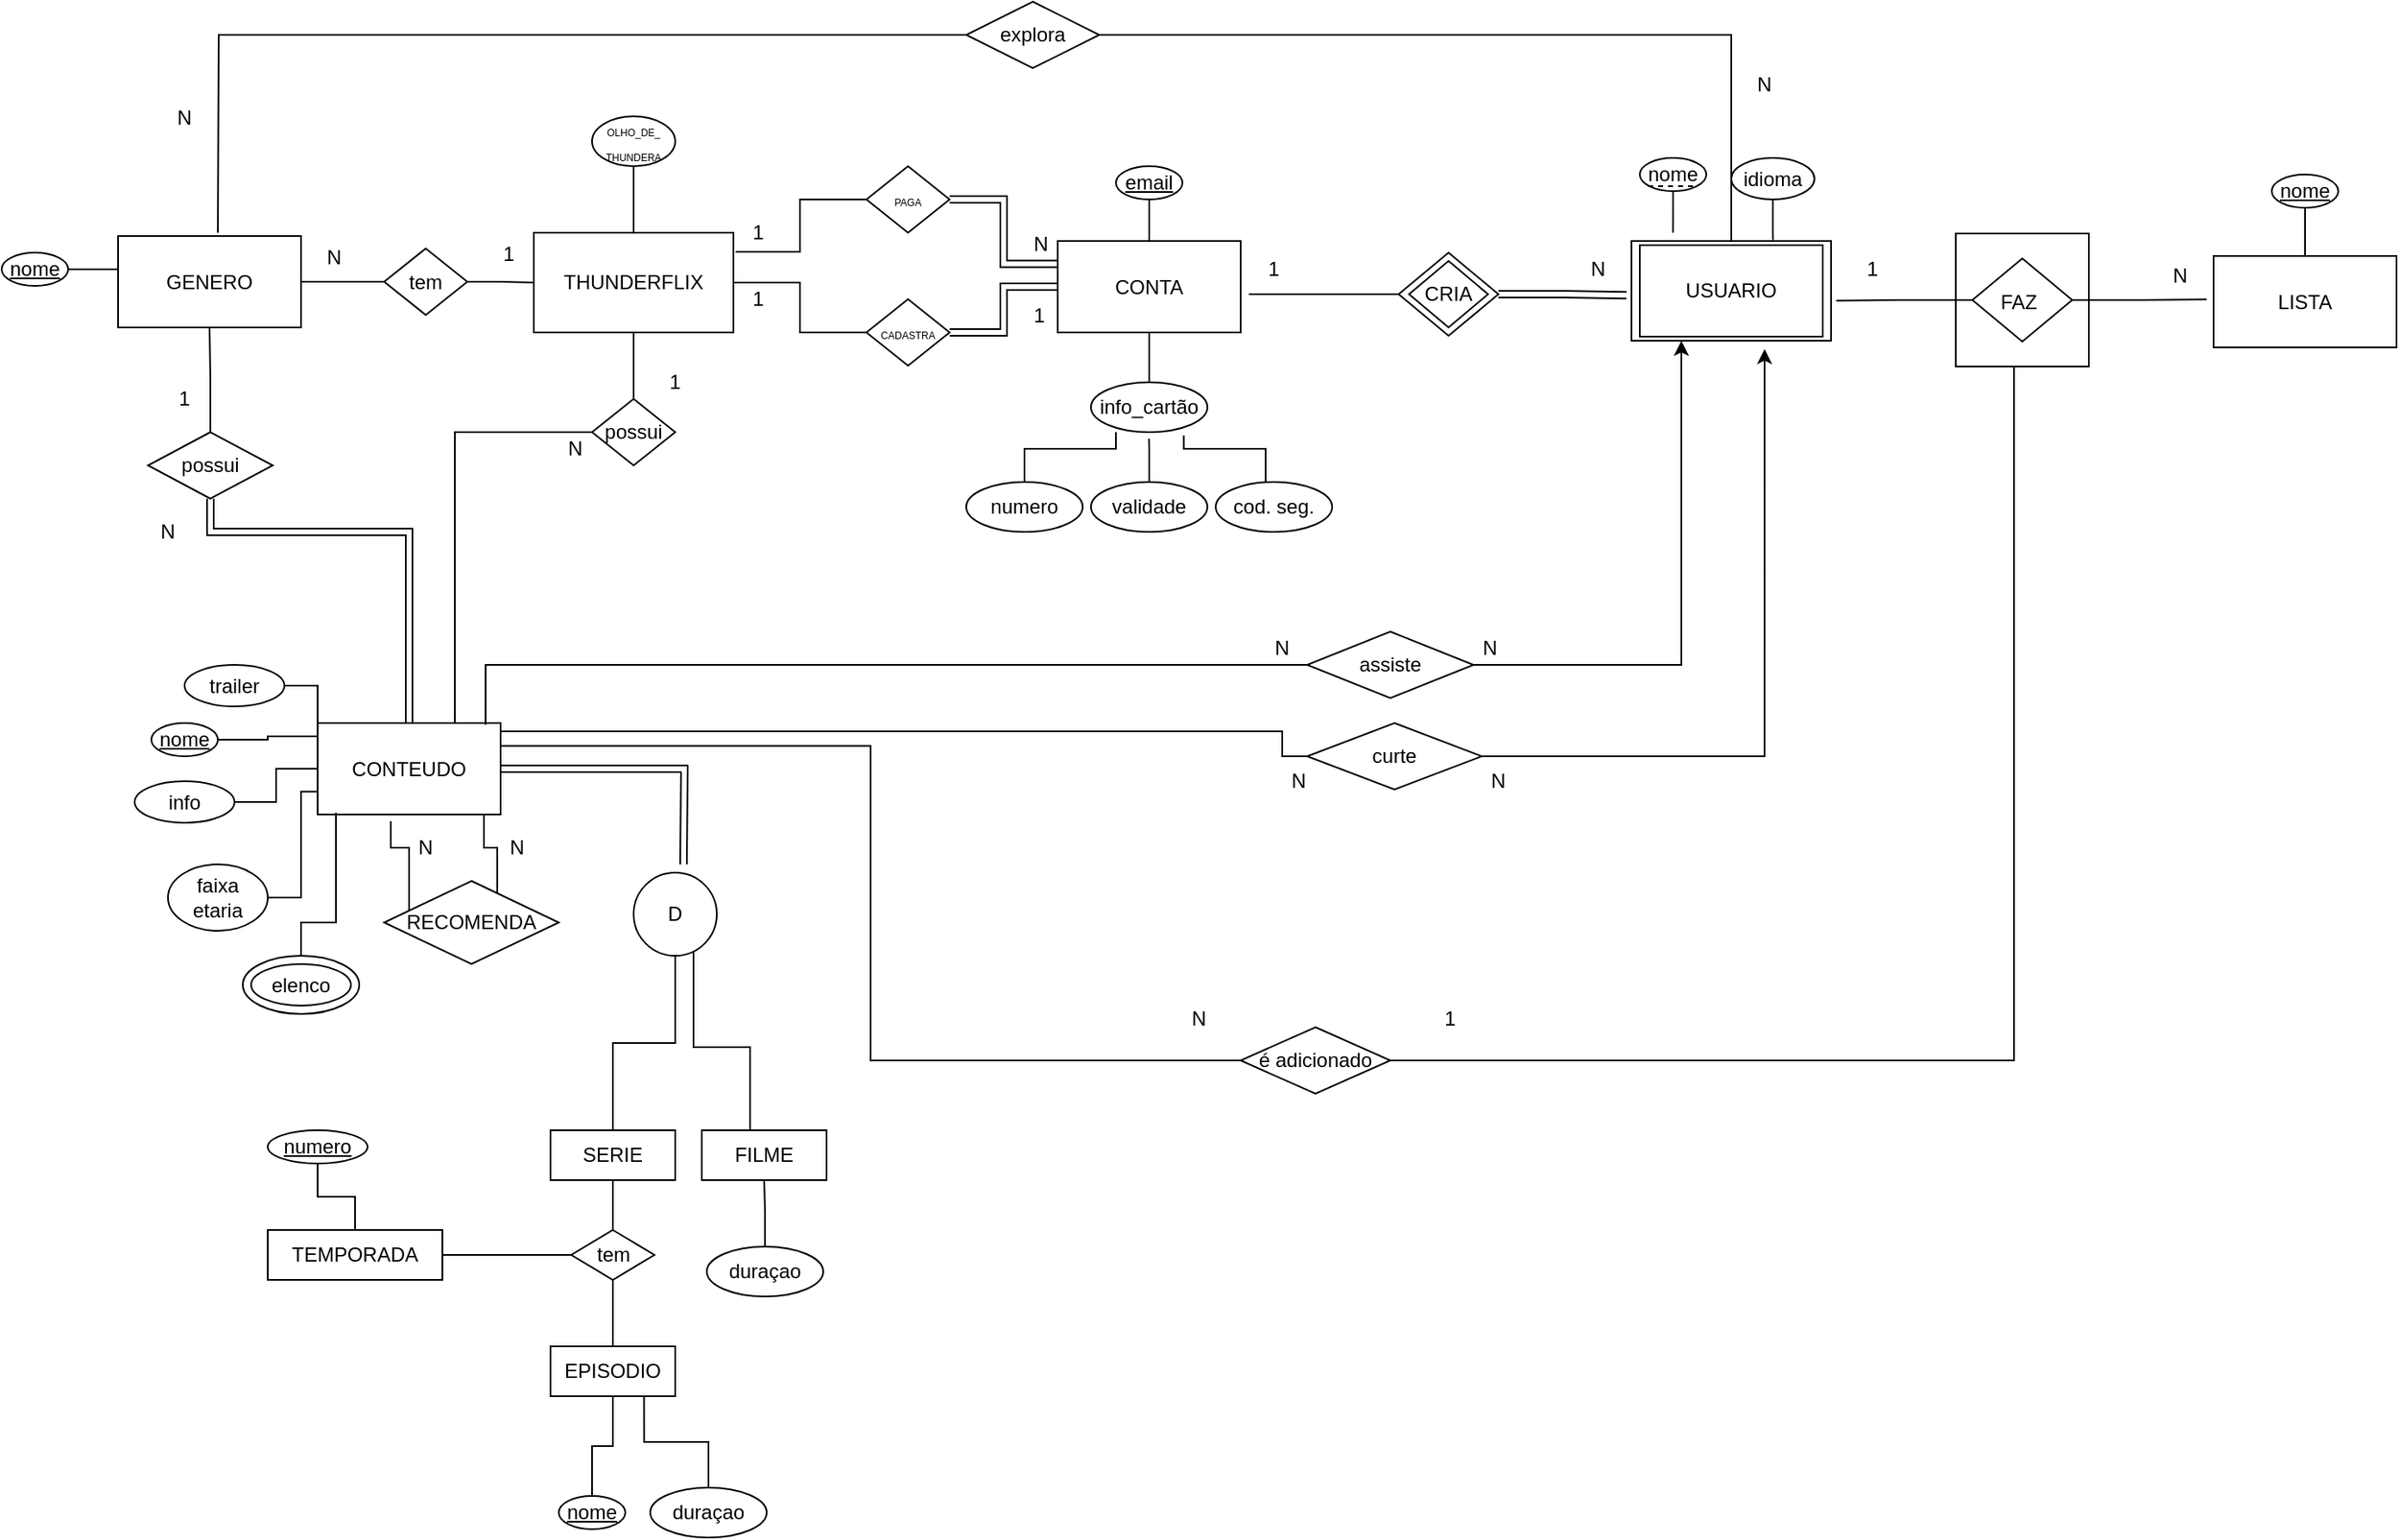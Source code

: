 <mxfile version="24.4.13" type="device">
  <diagram name="Page-1" id="0-m88H4kPDtaTsctPx1N">
    <mxGraphModel dx="2868" dy="1814" grid="1" gridSize="10" guides="1" tooltips="1" connect="1" arrows="1" fold="1" page="1" pageScale="1" pageWidth="850" pageHeight="1100" background="#ffffff" math="0" shadow="0">
      <root>
        <mxCell id="0" />
        <mxCell id="1" parent="0" />
        <mxCell id="E4qUQialb6zIpBZSvnpH-1" value="THUNDERFLIX" style="rounded=0;whiteSpace=wrap;html=1;" vertex="1" parent="1">
          <mxGeometry x="330" y="280" width="120" height="60" as="geometry" />
        </mxCell>
        <mxCell id="E4qUQialb6zIpBZSvnpH-3" value="" style="edgeStyle=orthogonalEdgeStyle;rounded=0;orthogonalLoop=1;jettySize=auto;html=1;endArrow=none;endFill=0;" edge="1" parent="1" source="E4qUQialb6zIpBZSvnpH-2" target="E4qUQialb6zIpBZSvnpH-1">
          <mxGeometry relative="1" as="geometry" />
        </mxCell>
        <mxCell id="E4qUQialb6zIpBZSvnpH-2" value="&lt;div&gt;&lt;font style=&quot;font-size: 6px;&quot;&gt;OLHO_DE_&lt;/font&gt;&lt;/div&gt;&lt;div&gt;&lt;font style=&quot;font-size: 6px;&quot;&gt;THUNDERA&lt;/font&gt;&lt;/div&gt;" style="ellipse;whiteSpace=wrap;html=1;" vertex="1" parent="1">
          <mxGeometry x="365" y="210" width="50" height="30" as="geometry" />
        </mxCell>
        <mxCell id="E4qUQialb6zIpBZSvnpH-6" value="" style="edgeStyle=orthogonalEdgeStyle;rounded=0;orthogonalLoop=1;jettySize=auto;html=1;endArrow=none;endFill=0;" edge="1" parent="1" source="E4qUQialb6zIpBZSvnpH-4" target="E4qUQialb6zIpBZSvnpH-1">
          <mxGeometry relative="1" as="geometry" />
        </mxCell>
        <mxCell id="E4qUQialb6zIpBZSvnpH-7" value="" style="edgeStyle=orthogonalEdgeStyle;rounded=0;orthogonalLoop=1;jettySize=auto;html=1;shape=link;" edge="1" parent="1" source="E4qUQialb6zIpBZSvnpH-4" target="E4qUQialb6zIpBZSvnpH-5">
          <mxGeometry relative="1" as="geometry" />
        </mxCell>
        <mxCell id="E4qUQialb6zIpBZSvnpH-4" value="&lt;font style=&quot;font-size: 6px;&quot;&gt;CADASTRA&lt;/font&gt;" style="rhombus;whiteSpace=wrap;html=1;" vertex="1" parent="1">
          <mxGeometry x="530" y="320" width="50" height="40" as="geometry" />
        </mxCell>
        <mxCell id="E4qUQialb6zIpBZSvnpH-5" value="CONTA" style="rounded=0;whiteSpace=wrap;html=1;" vertex="1" parent="1">
          <mxGeometry x="645" y="285" width="110" height="55" as="geometry" />
        </mxCell>
        <mxCell id="E4qUQialb6zIpBZSvnpH-9" style="edgeStyle=orthogonalEdgeStyle;rounded=0;orthogonalLoop=1;jettySize=auto;html=1;exitX=1;exitY=0.5;exitDx=0;exitDy=0;entryX=0;entryY=0.25;entryDx=0;entryDy=0;shape=link;" edge="1" parent="1" source="E4qUQialb6zIpBZSvnpH-8" target="E4qUQialb6zIpBZSvnpH-5">
          <mxGeometry relative="1" as="geometry" />
        </mxCell>
        <mxCell id="E4qUQialb6zIpBZSvnpH-8" value="&lt;font style=&quot;font-size: 6px;&quot;&gt;PAGA&lt;/font&gt;" style="rhombus;whiteSpace=wrap;html=1;" vertex="1" parent="1">
          <mxGeometry x="530" y="240" width="50" height="40" as="geometry" />
        </mxCell>
        <mxCell id="E4qUQialb6zIpBZSvnpH-10" style="edgeStyle=orthogonalEdgeStyle;rounded=0;orthogonalLoop=1;jettySize=auto;html=1;entryX=1.011;entryY=0.191;entryDx=0;entryDy=0;entryPerimeter=0;endArrow=none;endFill=0;" edge="1" parent="1" source="E4qUQialb6zIpBZSvnpH-8" target="E4qUQialb6zIpBZSvnpH-1">
          <mxGeometry relative="1" as="geometry" />
        </mxCell>
        <mxCell id="E4qUQialb6zIpBZSvnpH-13" value="1" style="text;html=1;align=center;verticalAlign=middle;whiteSpace=wrap;rounded=0;" vertex="1" parent="1">
          <mxGeometry x="460" y="270" width="10" height="20" as="geometry" />
        </mxCell>
        <mxCell id="E4qUQialb6zIpBZSvnpH-14" value="1" style="text;html=1;align=center;verticalAlign=middle;whiteSpace=wrap;rounded=0;" vertex="1" parent="1">
          <mxGeometry x="460" y="310" width="10" height="20" as="geometry" />
        </mxCell>
        <mxCell id="E4qUQialb6zIpBZSvnpH-17" style="edgeStyle=orthogonalEdgeStyle;rounded=0;orthogonalLoop=1;jettySize=auto;html=1;endArrow=none;endFill=0;" edge="1" parent="1" source="E4qUQialb6zIpBZSvnpH-15" target="E4qUQialb6zIpBZSvnpH-5">
          <mxGeometry relative="1" as="geometry" />
        </mxCell>
        <mxCell id="E4qUQialb6zIpBZSvnpH-15" value="&lt;u&gt;email&lt;/u&gt;" style="ellipse;whiteSpace=wrap;html=1;" vertex="1" parent="1">
          <mxGeometry x="680" y="240" width="40" height="20" as="geometry" />
        </mxCell>
        <mxCell id="E4qUQialb6zIpBZSvnpH-21" style="edgeStyle=orthogonalEdgeStyle;rounded=0;orthogonalLoop=1;jettySize=auto;html=1;entryX=0.5;entryY=1;entryDx=0;entryDy=0;endArrow=none;endFill=0;" edge="1" parent="1" source="E4qUQialb6zIpBZSvnpH-18" target="E4qUQialb6zIpBZSvnpH-5">
          <mxGeometry relative="1" as="geometry" />
        </mxCell>
        <mxCell id="E4qUQialb6zIpBZSvnpH-18" value="info_cartão" style="ellipse;whiteSpace=wrap;html=1;" vertex="1" parent="1">
          <mxGeometry x="665" y="370" width="70" height="30" as="geometry" />
        </mxCell>
        <mxCell id="E4qUQialb6zIpBZSvnpH-22" value="numero" style="ellipse;whiteSpace=wrap;html=1;" vertex="1" parent="1">
          <mxGeometry x="590" y="430" width="70" height="30" as="geometry" />
        </mxCell>
        <mxCell id="E4qUQialb6zIpBZSvnpH-23" value="validade" style="ellipse;whiteSpace=wrap;html=1;" vertex="1" parent="1">
          <mxGeometry x="665" y="430" width="70" height="30" as="geometry" />
        </mxCell>
        <mxCell id="E4qUQialb6zIpBZSvnpH-24" value="cod. seg." style="ellipse;whiteSpace=wrap;html=1;" vertex="1" parent="1">
          <mxGeometry x="740" y="430" width="70" height="30" as="geometry" />
        </mxCell>
        <mxCell id="E4qUQialb6zIpBZSvnpH-25" style="edgeStyle=orthogonalEdgeStyle;rounded=0;orthogonalLoop=1;jettySize=auto;html=1;entryX=0.498;entryY=1.129;entryDx=0;entryDy=0;entryPerimeter=0;endArrow=none;endFill=0;" edge="1" parent="1" source="E4qUQialb6zIpBZSvnpH-23" target="E4qUQialb6zIpBZSvnpH-18">
          <mxGeometry relative="1" as="geometry" />
        </mxCell>
        <mxCell id="E4qUQialb6zIpBZSvnpH-26" style="edgeStyle=orthogonalEdgeStyle;rounded=0;orthogonalLoop=1;jettySize=auto;html=1;entryX=0.797;entryY=1.065;entryDx=0;entryDy=0;entryPerimeter=0;endArrow=none;endFill=0;" edge="1" parent="1" source="E4qUQialb6zIpBZSvnpH-24" target="E4qUQialb6zIpBZSvnpH-18">
          <mxGeometry relative="1" as="geometry">
            <Array as="points">
              <mxPoint x="770" y="410" />
              <mxPoint x="721" y="410" />
            </Array>
          </mxGeometry>
        </mxCell>
        <mxCell id="E4qUQialb6zIpBZSvnpH-28" style="edgeStyle=orthogonalEdgeStyle;rounded=0;orthogonalLoop=1;jettySize=auto;html=1;entryX=0.214;entryY=1;entryDx=0;entryDy=0;entryPerimeter=0;endArrow=none;endFill=0;" edge="1" parent="1" source="E4qUQialb6zIpBZSvnpH-22" target="E4qUQialb6zIpBZSvnpH-18">
          <mxGeometry relative="1" as="geometry">
            <Array as="points">
              <mxPoint x="625" y="410" />
              <mxPoint x="680" y="410" />
            </Array>
          </mxGeometry>
        </mxCell>
        <mxCell id="E4qUQialb6zIpBZSvnpH-59" value="USUARIO" style="rounded=0;whiteSpace=wrap;html=1;" vertex="1" parent="1">
          <mxGeometry x="995" y="287.5" width="110" height="55" as="geometry" />
        </mxCell>
        <mxCell id="E4qUQialb6zIpBZSvnpH-60" value="" style="rounded=0;whiteSpace=wrap;html=1;fillColor=none;" vertex="1" parent="1">
          <mxGeometry x="990" y="285" width="120" height="60" as="geometry" />
        </mxCell>
        <mxCell id="E4qUQialb6zIpBZSvnpH-61" value="" style="rhombus;whiteSpace=wrap;html=1;" vertex="1" parent="1">
          <mxGeometry x="850" y="292.02" width="60" height="50" as="geometry" />
        </mxCell>
        <mxCell id="E4qUQialb6zIpBZSvnpH-62" value="CRIA" style="rhombus;whiteSpace=wrap;html=1;" vertex="1" parent="1">
          <mxGeometry x="856.25" y="297.02" width="47.5" height="40" as="geometry" />
        </mxCell>
        <mxCell id="E4qUQialb6zIpBZSvnpH-63" style="edgeStyle=orthogonalEdgeStyle;rounded=0;orthogonalLoop=1;jettySize=auto;html=1;exitX=0.5;exitY=1;exitDx=0;exitDy=0;" edge="1" parent="1" source="E4qUQialb6zIpBZSvnpH-61" target="E4qUQialb6zIpBZSvnpH-61">
          <mxGeometry relative="1" as="geometry" />
        </mxCell>
        <mxCell id="E4qUQialb6zIpBZSvnpH-64" style="edgeStyle=orthogonalEdgeStyle;rounded=0;orthogonalLoop=1;jettySize=auto;html=1;exitX=1;exitY=0.5;exitDx=0;exitDy=0;entryX=-0.025;entryY=0.544;entryDx=0;entryDy=0;entryPerimeter=0;endArrow=none;endFill=0;shape=link;" edge="1" parent="1" source="E4qUQialb6zIpBZSvnpH-61" target="E4qUQialb6zIpBZSvnpH-60">
          <mxGeometry relative="1" as="geometry" />
        </mxCell>
        <mxCell id="E4qUQialb6zIpBZSvnpH-65" style="edgeStyle=orthogonalEdgeStyle;rounded=0;orthogonalLoop=1;jettySize=auto;html=1;entryX=1.045;entryY=0.582;entryDx=0;entryDy=0;entryPerimeter=0;endArrow=none;endFill=0;" edge="1" parent="1" source="E4qUQialb6zIpBZSvnpH-61" target="E4qUQialb6zIpBZSvnpH-5">
          <mxGeometry relative="1" as="geometry" />
        </mxCell>
        <mxCell id="E4qUQialb6zIpBZSvnpH-68" value="1" style="text;html=1;align=center;verticalAlign=middle;whiteSpace=wrap;rounded=0;" vertex="1" parent="1">
          <mxGeometry x="629" y="320" width="10" height="20" as="geometry" />
        </mxCell>
        <mxCell id="E4qUQialb6zIpBZSvnpH-69" value="1" style="text;html=1;align=center;verticalAlign=middle;whiteSpace=wrap;rounded=0;" vertex="1" parent="1">
          <mxGeometry x="770" y="292.02" width="10" height="20" as="geometry" />
        </mxCell>
        <mxCell id="E4qUQialb6zIpBZSvnpH-70" value="N" style="text;html=1;align=center;verticalAlign=middle;whiteSpace=wrap;rounded=0;" vertex="1" parent="1">
          <mxGeometry x="625" y="277.02" width="20" height="20" as="geometry" />
        </mxCell>
        <mxCell id="E4qUQialb6zIpBZSvnpH-71" value="N" style="text;html=1;align=center;verticalAlign=middle;whiteSpace=wrap;rounded=0;" vertex="1" parent="1">
          <mxGeometry x="960" y="292.02" width="20" height="20" as="geometry" />
        </mxCell>
        <mxCell id="E4qUQialb6zIpBZSvnpH-72" value="nome" style="ellipse;whiteSpace=wrap;html=1;" vertex="1" parent="1">
          <mxGeometry x="995" y="235" width="40" height="20" as="geometry" />
        </mxCell>
        <mxCell id="E4qUQialb6zIpBZSvnpH-73" value="" style="endArrow=none;dashed=1;html=1;rounded=0;" edge="1" parent="1">
          <mxGeometry width="50" height="50" relative="1" as="geometry">
            <mxPoint x="1000" y="252.02" as="sourcePoint" />
            <mxPoint x="1030" y="252.02" as="targetPoint" />
          </mxGeometry>
        </mxCell>
        <mxCell id="E4qUQialb6zIpBZSvnpH-74" value="idioma" style="ellipse;whiteSpace=wrap;html=1;" vertex="1" parent="1">
          <mxGeometry x="1050" y="235" width="50" height="25" as="geometry" />
        </mxCell>
        <mxCell id="E4qUQialb6zIpBZSvnpH-76" style="edgeStyle=orthogonalEdgeStyle;rounded=0;orthogonalLoop=1;jettySize=auto;html=1;exitX=0.5;exitY=1;exitDx=0;exitDy=0;" edge="1" parent="1" source="E4qUQialb6zIpBZSvnpH-74" target="E4qUQialb6zIpBZSvnpH-74">
          <mxGeometry relative="1" as="geometry" />
        </mxCell>
        <mxCell id="E4qUQialb6zIpBZSvnpH-77" style="edgeStyle=orthogonalEdgeStyle;rounded=0;orthogonalLoop=1;jettySize=auto;html=1;entryX=0.208;entryY=-0.083;entryDx=0;entryDy=0;entryPerimeter=0;endArrow=none;endFill=0;" edge="1" parent="1" source="E4qUQialb6zIpBZSvnpH-72" target="E4qUQialb6zIpBZSvnpH-60">
          <mxGeometry relative="1" as="geometry" />
        </mxCell>
        <mxCell id="E4qUQialb6zIpBZSvnpH-78" style="edgeStyle=orthogonalEdgeStyle;rounded=0;orthogonalLoop=1;jettySize=auto;html=1;entryX=0.709;entryY=-0.011;entryDx=0;entryDy=0;entryPerimeter=0;endArrow=none;endFill=0;" edge="1" parent="1" source="E4qUQialb6zIpBZSvnpH-74" target="E4qUQialb6zIpBZSvnpH-60">
          <mxGeometry relative="1" as="geometry" />
        </mxCell>
        <mxCell id="E4qUQialb6zIpBZSvnpH-81" value="LISTA" style="rounded=0;whiteSpace=wrap;html=1;" vertex="1" parent="1">
          <mxGeometry x="1340" y="294.02" width="110" height="55" as="geometry" />
        </mxCell>
        <mxCell id="E4qUQialb6zIpBZSvnpH-83" style="edgeStyle=orthogonalEdgeStyle;rounded=0;orthogonalLoop=1;jettySize=auto;html=1;endArrow=none;endFill=0;" edge="1" parent="1" source="E4qUQialb6zIpBZSvnpH-82" target="E4qUQialb6zIpBZSvnpH-81">
          <mxGeometry relative="1" as="geometry" />
        </mxCell>
        <mxCell id="E4qUQialb6zIpBZSvnpH-82" value="&lt;u&gt;nome&lt;/u&gt;" style="ellipse;whiteSpace=wrap;html=1;" vertex="1" parent="1">
          <mxGeometry x="1375" y="245" width="40" height="20" as="geometry" />
        </mxCell>
        <mxCell id="E4qUQialb6zIpBZSvnpH-182" style="edgeStyle=orthogonalEdgeStyle;rounded=0;orthogonalLoop=1;jettySize=auto;html=1;entryX=1;entryY=0.5;entryDx=0;entryDy=0;endArrow=none;endFill=0;" edge="1" parent="1" source="E4qUQialb6zIpBZSvnpH-84" target="E4qUQialb6zIpBZSvnpH-160">
          <mxGeometry relative="1" as="geometry">
            <Array as="points">
              <mxPoint x="1220" y="778" />
            </Array>
          </mxGeometry>
        </mxCell>
        <mxCell id="E4qUQialb6zIpBZSvnpH-84" value="" style="whiteSpace=wrap;html=1;aspect=fixed;" vertex="1" parent="1">
          <mxGeometry x="1184.99" y="280.49" width="80.02" height="80.02" as="geometry" />
        </mxCell>
        <mxCell id="E4qUQialb6zIpBZSvnpH-85" value="" style="rhombus;whiteSpace=wrap;html=1;" vertex="1" parent="1">
          <mxGeometry x="1195" y="295.5" width="60" height="50" as="geometry" />
        </mxCell>
        <mxCell id="E4qUQialb6zIpBZSvnpH-87" value="FAZ" style="text;whiteSpace=wrap;html=1;" vertex="1" parent="1">
          <mxGeometry x="1210" y="307.5" width="30" height="25" as="geometry" />
        </mxCell>
        <mxCell id="E4qUQialb6zIpBZSvnpH-94" style="edgeStyle=orthogonalEdgeStyle;rounded=0;orthogonalLoop=1;jettySize=auto;html=1;exitX=0;exitY=0.5;exitDx=0;exitDy=0;entryX=1.026;entryY=0.598;entryDx=0;entryDy=0;entryPerimeter=0;endArrow=none;endFill=0;" edge="1" parent="1" source="E4qUQialb6zIpBZSvnpH-85" target="E4qUQialb6zIpBZSvnpH-60">
          <mxGeometry relative="1" as="geometry" />
        </mxCell>
        <mxCell id="E4qUQialb6zIpBZSvnpH-95" style="edgeStyle=orthogonalEdgeStyle;rounded=0;orthogonalLoop=1;jettySize=auto;html=1;exitX=1;exitY=0.5;exitDx=0;exitDy=0;entryX=-0.038;entryY=0.475;entryDx=0;entryDy=0;entryPerimeter=0;endArrow=none;endFill=0;" edge="1" parent="1" source="E4qUQialb6zIpBZSvnpH-85" target="E4qUQialb6zIpBZSvnpH-81">
          <mxGeometry relative="1" as="geometry" />
        </mxCell>
        <mxCell id="E4qUQialb6zIpBZSvnpH-96" value="1" style="text;html=1;align=center;verticalAlign=middle;whiteSpace=wrap;rounded=0;" vertex="1" parent="1">
          <mxGeometry x="1130" y="292.02" width="10" height="20" as="geometry" />
        </mxCell>
        <mxCell id="E4qUQialb6zIpBZSvnpH-97" value="N" style="text;html=1;align=center;verticalAlign=middle;whiteSpace=wrap;rounded=0;" vertex="1" parent="1">
          <mxGeometry x="1310" y="295.5" width="20" height="20" as="geometry" />
        </mxCell>
        <mxCell id="E4qUQialb6zIpBZSvnpH-98" value="&lt;div&gt;GENERO&lt;/div&gt;" style="rounded=0;whiteSpace=wrap;html=1;" vertex="1" parent="1">
          <mxGeometry x="80" y="282.02" width="110" height="55" as="geometry" />
        </mxCell>
        <mxCell id="E4qUQialb6zIpBZSvnpH-100" style="edgeStyle=orthogonalEdgeStyle;rounded=0;orthogonalLoop=1;jettySize=auto;html=1;exitX=1;exitY=0.5;exitDx=0;exitDy=0;entryX=0;entryY=0.25;entryDx=0;entryDy=0;endArrow=none;endFill=0;" edge="1" parent="1" source="E4qUQialb6zIpBZSvnpH-99" target="E4qUQialb6zIpBZSvnpH-98">
          <mxGeometry relative="1" as="geometry" />
        </mxCell>
        <mxCell id="E4qUQialb6zIpBZSvnpH-99" value="&lt;u&gt;nome&lt;/u&gt;" style="ellipse;whiteSpace=wrap;html=1;" vertex="1" parent="1">
          <mxGeometry x="10" y="292.02" width="40" height="20" as="geometry" />
        </mxCell>
        <mxCell id="E4qUQialb6zIpBZSvnpH-102" style="edgeStyle=orthogonalEdgeStyle;rounded=0;orthogonalLoop=1;jettySize=auto;html=1;exitX=1;exitY=0.5;exitDx=0;exitDy=0;entryX=0;entryY=0.5;entryDx=0;entryDy=0;endArrow=none;endFill=0;" edge="1" parent="1" source="E4qUQialb6zIpBZSvnpH-101" target="E4qUQialb6zIpBZSvnpH-1">
          <mxGeometry relative="1" as="geometry" />
        </mxCell>
        <mxCell id="E4qUQialb6zIpBZSvnpH-103" style="edgeStyle=orthogonalEdgeStyle;rounded=0;orthogonalLoop=1;jettySize=auto;html=1;exitX=0;exitY=0.5;exitDx=0;exitDy=0;entryX=1;entryY=0.5;entryDx=0;entryDy=0;endArrow=none;endFill=0;" edge="1" parent="1" source="E4qUQialb6zIpBZSvnpH-101" target="E4qUQialb6zIpBZSvnpH-98">
          <mxGeometry relative="1" as="geometry" />
        </mxCell>
        <mxCell id="E4qUQialb6zIpBZSvnpH-101" value="tem" style="rhombus;whiteSpace=wrap;html=1;" vertex="1" parent="1">
          <mxGeometry x="240" y="289.5" width="50" height="40" as="geometry" />
        </mxCell>
        <mxCell id="E4qUQialb6zIpBZSvnpH-108" value="N" style="text;html=1;align=center;verticalAlign=middle;whiteSpace=wrap;rounded=0;" vertex="1" parent="1">
          <mxGeometry x="200" y="285" width="20" height="20" as="geometry" />
        </mxCell>
        <mxCell id="E4qUQialb6zIpBZSvnpH-109" value="1" style="text;html=1;align=center;verticalAlign=middle;whiteSpace=wrap;rounded=0;" vertex="1" parent="1">
          <mxGeometry x="310" y="283" width="10" height="20" as="geometry" />
        </mxCell>
        <mxCell id="E4qUQialb6zIpBZSvnpH-113" style="edgeStyle=orthogonalEdgeStyle;rounded=0;orthogonalLoop=1;jettySize=auto;html=1;exitX=1;exitY=0.5;exitDx=0;exitDy=0;entryX=0.5;entryY=0;entryDx=0;entryDy=0;endArrow=none;endFill=0;" edge="1" parent="1" source="E4qUQialb6zIpBZSvnpH-112" target="E4qUQialb6zIpBZSvnpH-60">
          <mxGeometry relative="1" as="geometry" />
        </mxCell>
        <mxCell id="E4qUQialb6zIpBZSvnpH-114" style="edgeStyle=orthogonalEdgeStyle;rounded=0;orthogonalLoop=1;jettySize=auto;html=1;exitX=0;exitY=0.5;exitDx=0;exitDy=0;endArrow=none;endFill=0;" edge="1" parent="1" source="E4qUQialb6zIpBZSvnpH-112">
          <mxGeometry relative="1" as="geometry">
            <mxPoint x="140" y="280" as="targetPoint" />
          </mxGeometry>
        </mxCell>
        <mxCell id="E4qUQialb6zIpBZSvnpH-112" value="explora" style="rhombus;whiteSpace=wrap;html=1;" vertex="1" parent="1">
          <mxGeometry x="590" y="141" width="80" height="40" as="geometry" />
        </mxCell>
        <mxCell id="E4qUQialb6zIpBZSvnpH-115" value="N" style="text;html=1;align=center;verticalAlign=middle;whiteSpace=wrap;rounded=0;" vertex="1" parent="1">
          <mxGeometry x="110" y="201" width="20" height="20" as="geometry" />
        </mxCell>
        <mxCell id="E4qUQialb6zIpBZSvnpH-116" value="N" style="text;html=1;align=center;verticalAlign=middle;whiteSpace=wrap;rounded=0;" vertex="1" parent="1">
          <mxGeometry x="1060" y="181" width="20" height="20" as="geometry" />
        </mxCell>
        <mxCell id="E4qUQialb6zIpBZSvnpH-137" style="edgeStyle=orthogonalEdgeStyle;rounded=0;orthogonalLoop=1;jettySize=auto;html=1;shape=link;" edge="1" parent="1" source="E4qUQialb6zIpBZSvnpH-117">
          <mxGeometry relative="1" as="geometry">
            <mxPoint x="420" y="660" as="targetPoint" />
          </mxGeometry>
        </mxCell>
        <mxCell id="E4qUQialb6zIpBZSvnpH-117" value="&lt;div&gt;CONTEUDO&lt;br&gt;&lt;/div&gt;" style="rounded=0;whiteSpace=wrap;html=1;" vertex="1" parent="1">
          <mxGeometry x="200" y="575" width="110" height="55" as="geometry" />
        </mxCell>
        <mxCell id="E4qUQialb6zIpBZSvnpH-118" value="&lt;u&gt;nome&lt;/u&gt;" style="ellipse;whiteSpace=wrap;html=1;" vertex="1" parent="1">
          <mxGeometry x="100" y="575" width="40" height="20" as="geometry" />
        </mxCell>
        <mxCell id="E4qUQialb6zIpBZSvnpH-125" style="edgeStyle=orthogonalEdgeStyle;rounded=0;orthogonalLoop=1;jettySize=auto;html=1;entryX=0;entryY=0;entryDx=0;entryDy=0;endArrow=none;endFill=0;" edge="1" parent="1" source="E4qUQialb6zIpBZSvnpH-119" target="E4qUQialb6zIpBZSvnpH-117">
          <mxGeometry relative="1" as="geometry" />
        </mxCell>
        <mxCell id="E4qUQialb6zIpBZSvnpH-119" value="trailer" style="ellipse;whiteSpace=wrap;html=1;" vertex="1" parent="1">
          <mxGeometry x="120" y="540" width="60" height="25" as="geometry" />
        </mxCell>
        <mxCell id="E4qUQialb6zIpBZSvnpH-127" style="edgeStyle=orthogonalEdgeStyle;rounded=0;orthogonalLoop=1;jettySize=auto;html=1;entryX=0;entryY=0.5;entryDx=0;entryDy=0;endArrow=none;endFill=0;" edge="1" parent="1" source="E4qUQialb6zIpBZSvnpH-120" target="E4qUQialb6zIpBZSvnpH-117">
          <mxGeometry relative="1" as="geometry" />
        </mxCell>
        <mxCell id="E4qUQialb6zIpBZSvnpH-120" value="info" style="ellipse;whiteSpace=wrap;html=1;" vertex="1" parent="1">
          <mxGeometry x="90" y="610" width="60" height="25" as="geometry" />
        </mxCell>
        <mxCell id="E4qUQialb6zIpBZSvnpH-128" style="edgeStyle=orthogonalEdgeStyle;rounded=0;orthogonalLoop=1;jettySize=auto;html=1;entryX=0;entryY=0.75;entryDx=0;entryDy=0;endArrow=none;endFill=0;" edge="1" parent="1" source="E4qUQialb6zIpBZSvnpH-121" target="E4qUQialb6zIpBZSvnpH-117">
          <mxGeometry relative="1" as="geometry">
            <Array as="points">
              <mxPoint x="190" y="680" />
              <mxPoint x="190" y="616" />
            </Array>
          </mxGeometry>
        </mxCell>
        <mxCell id="E4qUQialb6zIpBZSvnpH-121" value="faixa etaria" style="ellipse;whiteSpace=wrap;html=1;" vertex="1" parent="1">
          <mxGeometry x="110" y="660" width="60" height="40" as="geometry" />
        </mxCell>
        <mxCell id="E4qUQialb6zIpBZSvnpH-122" value="elenco" style="ellipse;whiteSpace=wrap;html=1;" vertex="1" parent="1">
          <mxGeometry x="160" y="720" width="60" height="25" as="geometry" />
        </mxCell>
        <mxCell id="E4qUQialb6zIpBZSvnpH-123" value="" style="ellipse;whiteSpace=wrap;html=1;fillColor=none;" vertex="1" parent="1">
          <mxGeometry x="155" y="715" width="70" height="35" as="geometry" />
        </mxCell>
        <mxCell id="E4qUQialb6zIpBZSvnpH-126" style="edgeStyle=orthogonalEdgeStyle;rounded=0;orthogonalLoop=1;jettySize=auto;html=1;entryX=0;entryY=0.145;entryDx=0;entryDy=0;entryPerimeter=0;endArrow=none;endFill=0;" edge="1" parent="1" source="E4qUQialb6zIpBZSvnpH-118" target="E4qUQialb6zIpBZSvnpH-117">
          <mxGeometry relative="1" as="geometry" />
        </mxCell>
        <mxCell id="E4qUQialb6zIpBZSvnpH-129" style="edgeStyle=orthogonalEdgeStyle;rounded=0;orthogonalLoop=1;jettySize=auto;html=1;entryX=0.1;entryY=0.982;entryDx=0;entryDy=0;entryPerimeter=0;endArrow=none;endFill=0;" edge="1" parent="1" source="E4qUQialb6zIpBZSvnpH-123" target="E4qUQialb6zIpBZSvnpH-117">
          <mxGeometry relative="1" as="geometry">
            <Array as="points">
              <mxPoint x="190" y="695" />
              <mxPoint x="211" y="695" />
            </Array>
          </mxGeometry>
        </mxCell>
        <mxCell id="E4qUQialb6zIpBZSvnpH-133" value="" style="edgeStyle=orthogonalEdgeStyle;rounded=0;orthogonalLoop=1;jettySize=auto;html=1;endArrow=none;endFill=0;" edge="1" parent="1" source="E4qUQialb6zIpBZSvnpH-130" target="E4qUQialb6zIpBZSvnpH-117">
          <mxGeometry relative="1" as="geometry">
            <Array as="points">
              <mxPoint x="308" y="650" />
              <mxPoint x="300" y="650" />
            </Array>
          </mxGeometry>
        </mxCell>
        <mxCell id="E4qUQialb6zIpBZSvnpH-130" value="RECOMENDA" style="rhombus;whiteSpace=wrap;html=1;" vertex="1" parent="1">
          <mxGeometry x="240" y="670" width="105" height="50" as="geometry" />
        </mxCell>
        <mxCell id="E4qUQialb6zIpBZSvnpH-132" style="edgeStyle=orthogonalEdgeStyle;rounded=0;orthogonalLoop=1;jettySize=auto;html=1;entryX=0.4;entryY=1.073;entryDx=0;entryDy=0;entryPerimeter=0;endArrow=none;endFill=0;" edge="1" parent="1" source="E4qUQialb6zIpBZSvnpH-130" target="E4qUQialb6zIpBZSvnpH-117">
          <mxGeometry relative="1" as="geometry">
            <Array as="points">
              <mxPoint x="255" y="650" />
              <mxPoint x="244" y="650" />
            </Array>
          </mxGeometry>
        </mxCell>
        <mxCell id="E4qUQialb6zIpBZSvnpH-134" value="N" style="text;html=1;align=center;verticalAlign=middle;whiteSpace=wrap;rounded=0;" vertex="1" parent="1">
          <mxGeometry x="255" y="640" width="20" height="20" as="geometry" />
        </mxCell>
        <mxCell id="E4qUQialb6zIpBZSvnpH-135" value="N" style="text;html=1;align=center;verticalAlign=middle;whiteSpace=wrap;rounded=0;" vertex="1" parent="1">
          <mxGeometry x="310" y="640" width="20" height="20" as="geometry" />
        </mxCell>
        <mxCell id="E4qUQialb6zIpBZSvnpH-140" style="edgeStyle=orthogonalEdgeStyle;rounded=0;orthogonalLoop=1;jettySize=auto;html=1;entryX=0.5;entryY=0;entryDx=0;entryDy=0;endArrow=none;endFill=0;" edge="1" parent="1" source="E4qUQialb6zIpBZSvnpH-136" target="E4qUQialb6zIpBZSvnpH-139">
          <mxGeometry relative="1" as="geometry" />
        </mxCell>
        <mxCell id="E4qUQialb6zIpBZSvnpH-136" value="D" style="ellipse;whiteSpace=wrap;html=1;" vertex="1" parent="1">
          <mxGeometry x="390" y="665" width="50" height="50" as="geometry" />
        </mxCell>
        <mxCell id="E4qUQialb6zIpBZSvnpH-138" value="FILME" style="rounded=0;whiteSpace=wrap;html=1;" vertex="1" parent="1">
          <mxGeometry x="431" y="820" width="75" height="30" as="geometry" />
        </mxCell>
        <mxCell id="E4qUQialb6zIpBZSvnpH-139" value="SERIE" style="rounded=0;whiteSpace=wrap;html=1;" vertex="1" parent="1">
          <mxGeometry x="340" y="820" width="75" height="30" as="geometry" />
        </mxCell>
        <mxCell id="E4qUQialb6zIpBZSvnpH-141" style="edgeStyle=orthogonalEdgeStyle;rounded=0;orthogonalLoop=1;jettySize=auto;html=1;entryX=0.72;entryY=0.96;entryDx=0;entryDy=0;entryPerimeter=0;endArrow=none;endFill=0;" edge="1" parent="1" source="E4qUQialb6zIpBZSvnpH-138" target="E4qUQialb6zIpBZSvnpH-136">
          <mxGeometry relative="1" as="geometry">
            <Array as="points">
              <mxPoint x="460" y="770" />
              <mxPoint x="426" y="770" />
            </Array>
          </mxGeometry>
        </mxCell>
        <mxCell id="E4qUQialb6zIpBZSvnpH-143" value="" style="edgeStyle=orthogonalEdgeStyle;rounded=0;orthogonalLoop=1;jettySize=auto;html=1;endArrow=none;endFill=0;" edge="1" parent="1" source="E4qUQialb6zIpBZSvnpH-142" target="E4qUQialb6zIpBZSvnpH-138">
          <mxGeometry relative="1" as="geometry" />
        </mxCell>
        <mxCell id="E4qUQialb6zIpBZSvnpH-142" value="duraçao" style="ellipse;whiteSpace=wrap;html=1;" vertex="1" parent="1">
          <mxGeometry x="434" y="890" width="70" height="30" as="geometry" />
        </mxCell>
        <mxCell id="E4qUQialb6zIpBZSvnpH-150" value="" style="edgeStyle=orthogonalEdgeStyle;rounded=0;orthogonalLoop=1;jettySize=auto;html=1;endArrow=none;endFill=0;" edge="1" parent="1" source="E4qUQialb6zIpBZSvnpH-144" target="E4qUQialb6zIpBZSvnpH-145">
          <mxGeometry relative="1" as="geometry" />
        </mxCell>
        <mxCell id="E4qUQialb6zIpBZSvnpH-151" value="" style="edgeStyle=orthogonalEdgeStyle;rounded=0;orthogonalLoop=1;jettySize=auto;html=1;endArrow=none;endFill=0;" edge="1" parent="1" source="E4qUQialb6zIpBZSvnpH-144" target="E4qUQialb6zIpBZSvnpH-139">
          <mxGeometry relative="1" as="geometry" />
        </mxCell>
        <mxCell id="E4qUQialb6zIpBZSvnpH-144" value="tem" style="rhombus;whiteSpace=wrap;html=1;" vertex="1" parent="1">
          <mxGeometry x="352.5" y="880" width="50" height="30" as="geometry" />
        </mxCell>
        <mxCell id="E4qUQialb6zIpBZSvnpH-145" value="EPISODIO" style="rounded=0;whiteSpace=wrap;html=1;" vertex="1" parent="1">
          <mxGeometry x="340" y="950" width="75" height="30" as="geometry" />
        </mxCell>
        <mxCell id="E4qUQialb6zIpBZSvnpH-147" value="" style="edgeStyle=orthogonalEdgeStyle;rounded=0;orthogonalLoop=1;jettySize=auto;html=1;endArrow=none;endFill=0;" edge="1" parent="1" source="E4qUQialb6zIpBZSvnpH-146" target="E4qUQialb6zIpBZSvnpH-145">
          <mxGeometry relative="1" as="geometry" />
        </mxCell>
        <mxCell id="E4qUQialb6zIpBZSvnpH-146" value="&lt;u&gt;nome&lt;/u&gt;" style="ellipse;whiteSpace=wrap;html=1;" vertex="1" parent="1">
          <mxGeometry x="345" y="1040" width="40" height="20" as="geometry" />
        </mxCell>
        <mxCell id="E4qUQialb6zIpBZSvnpH-149" style="edgeStyle=orthogonalEdgeStyle;rounded=0;orthogonalLoop=1;jettySize=auto;html=1;entryX=0.75;entryY=1;entryDx=0;entryDy=0;endArrow=none;endFill=0;" edge="1" parent="1" source="E4qUQialb6zIpBZSvnpH-148" target="E4qUQialb6zIpBZSvnpH-145">
          <mxGeometry relative="1" as="geometry" />
        </mxCell>
        <mxCell id="E4qUQialb6zIpBZSvnpH-148" value="duraçao" style="ellipse;whiteSpace=wrap;html=1;" vertex="1" parent="1">
          <mxGeometry x="400" y="1035" width="70" height="30" as="geometry" />
        </mxCell>
        <mxCell id="E4qUQialb6zIpBZSvnpH-153" style="edgeStyle=orthogonalEdgeStyle;rounded=0;orthogonalLoop=1;jettySize=auto;html=1;entryX=0;entryY=0.5;entryDx=0;entryDy=0;endArrow=none;endFill=0;" edge="1" parent="1" source="E4qUQialb6zIpBZSvnpH-152" target="E4qUQialb6zIpBZSvnpH-144">
          <mxGeometry relative="1" as="geometry" />
        </mxCell>
        <mxCell id="E4qUQialb6zIpBZSvnpH-152" value="TEMPORADA" style="rounded=0;whiteSpace=wrap;html=1;" vertex="1" parent="1">
          <mxGeometry x="170" y="880" width="105" height="30" as="geometry" />
        </mxCell>
        <mxCell id="E4qUQialb6zIpBZSvnpH-158" value="" style="edgeStyle=orthogonalEdgeStyle;rounded=0;orthogonalLoop=1;jettySize=auto;html=1;endArrow=none;endFill=0;" edge="1" parent="1" source="E4qUQialb6zIpBZSvnpH-157" target="E4qUQialb6zIpBZSvnpH-152">
          <mxGeometry relative="1" as="geometry" />
        </mxCell>
        <mxCell id="E4qUQialb6zIpBZSvnpH-157" value="&lt;u&gt;numero&lt;/u&gt;" style="ellipse;whiteSpace=wrap;html=1;" vertex="1" parent="1">
          <mxGeometry x="170" y="820" width="60" height="20" as="geometry" />
        </mxCell>
        <mxCell id="E4qUQialb6zIpBZSvnpH-164" style="edgeStyle=orthogonalEdgeStyle;rounded=0;orthogonalLoop=1;jettySize=auto;html=1;exitX=0;exitY=0.5;exitDx=0;exitDy=0;entryX=1;entryY=0.25;entryDx=0;entryDy=0;endArrow=none;endFill=0;" edge="1" parent="1" source="E4qUQialb6zIpBZSvnpH-160" target="E4qUQialb6zIpBZSvnpH-117">
          <mxGeometry relative="1" as="geometry" />
        </mxCell>
        <mxCell id="E4qUQialb6zIpBZSvnpH-160" value="é adicionado" style="rhombus;whiteSpace=wrap;html=1;" vertex="1" parent="1">
          <mxGeometry x="755" y="758" width="90" height="40" as="geometry" />
        </mxCell>
        <mxCell id="E4qUQialb6zIpBZSvnpH-165" value="N" style="text;html=1;align=center;verticalAlign=middle;whiteSpace=wrap;rounded=0;" vertex="1" parent="1">
          <mxGeometry x="720" y="743" width="20" height="20" as="geometry" />
        </mxCell>
        <mxCell id="E4qUQialb6zIpBZSvnpH-166" value="1" style="text;html=1;align=center;verticalAlign=middle;whiteSpace=wrap;rounded=0;" vertex="1" parent="1">
          <mxGeometry x="876.25" y="743" width="10" height="20" as="geometry" />
        </mxCell>
        <mxCell id="E4qUQialb6zIpBZSvnpH-168" value="" style="edgeStyle=orthogonalEdgeStyle;rounded=0;orthogonalLoop=1;jettySize=auto;html=1;endArrow=none;endFill=0;" edge="1" parent="1" source="E4qUQialb6zIpBZSvnpH-167" target="E4qUQialb6zIpBZSvnpH-1">
          <mxGeometry relative="1" as="geometry" />
        </mxCell>
        <mxCell id="E4qUQialb6zIpBZSvnpH-169" style="edgeStyle=orthogonalEdgeStyle;rounded=0;orthogonalLoop=1;jettySize=auto;html=1;entryX=0.75;entryY=0;entryDx=0;entryDy=0;endArrow=none;endFill=0;" edge="1" parent="1" source="E4qUQialb6zIpBZSvnpH-167" target="E4qUQialb6zIpBZSvnpH-117">
          <mxGeometry relative="1" as="geometry" />
        </mxCell>
        <mxCell id="E4qUQialb6zIpBZSvnpH-167" value="possui" style="rhombus;whiteSpace=wrap;html=1;" vertex="1" parent="1">
          <mxGeometry x="365" y="380" width="50" height="40" as="geometry" />
        </mxCell>
        <mxCell id="E4qUQialb6zIpBZSvnpH-170" value="1" style="text;html=1;align=center;verticalAlign=middle;whiteSpace=wrap;rounded=0;" vertex="1" parent="1">
          <mxGeometry x="410" y="360" width="10" height="20" as="geometry" />
        </mxCell>
        <mxCell id="E4qUQialb6zIpBZSvnpH-171" value="N" style="text;html=1;align=center;verticalAlign=middle;whiteSpace=wrap;rounded=0;" vertex="1" parent="1">
          <mxGeometry x="345" y="400" width="20" height="20" as="geometry" />
        </mxCell>
        <mxCell id="E4qUQialb6zIpBZSvnpH-174" value="" style="edgeStyle=orthogonalEdgeStyle;rounded=0;orthogonalLoop=1;jettySize=auto;html=1;endArrow=none;endFill=0;" edge="1" parent="1" source="E4qUQialb6zIpBZSvnpH-172" target="E4qUQialb6zIpBZSvnpH-98">
          <mxGeometry relative="1" as="geometry" />
        </mxCell>
        <mxCell id="E4qUQialb6zIpBZSvnpH-175" style="edgeStyle=orthogonalEdgeStyle;rounded=0;orthogonalLoop=1;jettySize=auto;html=1;entryX=0.5;entryY=0;entryDx=0;entryDy=0;shape=link;" edge="1" parent="1" source="E4qUQialb6zIpBZSvnpH-172" target="E4qUQialb6zIpBZSvnpH-117">
          <mxGeometry relative="1" as="geometry">
            <Array as="points">
              <mxPoint x="136" y="460" />
              <mxPoint x="255" y="460" />
            </Array>
          </mxGeometry>
        </mxCell>
        <mxCell id="E4qUQialb6zIpBZSvnpH-172" value="possui" style="rhombus;whiteSpace=wrap;html=1;" vertex="1" parent="1">
          <mxGeometry x="98" y="400" width="75" height="40" as="geometry" />
        </mxCell>
        <mxCell id="E4qUQialb6zIpBZSvnpH-176" value="1" style="text;html=1;align=center;verticalAlign=middle;whiteSpace=wrap;rounded=0;" vertex="1" parent="1">
          <mxGeometry x="115" y="370" width="10" height="20" as="geometry" />
        </mxCell>
        <mxCell id="E4qUQialb6zIpBZSvnpH-177" value="N" style="text;html=1;align=center;verticalAlign=middle;whiteSpace=wrap;rounded=0;" vertex="1" parent="1">
          <mxGeometry x="100" y="450" width="20" height="20" as="geometry" />
        </mxCell>
        <mxCell id="E4qUQialb6zIpBZSvnpH-187" style="edgeStyle=orthogonalEdgeStyle;rounded=0;orthogonalLoop=1;jettySize=auto;html=1;entryX=0.25;entryY=1;entryDx=0;entryDy=0;" edge="1" parent="1" source="E4qUQialb6zIpBZSvnpH-183" target="E4qUQialb6zIpBZSvnpH-60">
          <mxGeometry relative="1" as="geometry" />
        </mxCell>
        <mxCell id="E4qUQialb6zIpBZSvnpH-183" value="assiste" style="rhombus;whiteSpace=wrap;html=1;" vertex="1" parent="1">
          <mxGeometry x="795" y="520" width="100" height="40" as="geometry" />
        </mxCell>
        <mxCell id="E4qUQialb6zIpBZSvnpH-190" style="edgeStyle=orthogonalEdgeStyle;rounded=0;orthogonalLoop=1;jettySize=auto;html=1;entryX=1;entryY=0.25;entryDx=0;entryDy=0;endArrow=none;endFill=0;" edge="1" parent="1" source="E4qUQialb6zIpBZSvnpH-184" target="E4qUQialb6zIpBZSvnpH-117">
          <mxGeometry relative="1" as="geometry">
            <Array as="points">
              <mxPoint x="780" y="595" />
              <mxPoint x="780" y="580" />
              <mxPoint x="310" y="580" />
            </Array>
          </mxGeometry>
        </mxCell>
        <mxCell id="E4qUQialb6zIpBZSvnpH-184" value="curte" style="rhombus;whiteSpace=wrap;html=1;" vertex="1" parent="1">
          <mxGeometry x="795" y="575" width="105" height="40" as="geometry" />
        </mxCell>
        <mxCell id="E4qUQialb6zIpBZSvnpH-188" style="edgeStyle=orthogonalEdgeStyle;rounded=0;orthogonalLoop=1;jettySize=auto;html=1;entryX=0.667;entryY=1.083;entryDx=0;entryDy=0;entryPerimeter=0;" edge="1" parent="1" source="E4qUQialb6zIpBZSvnpH-184" target="E4qUQialb6zIpBZSvnpH-60">
          <mxGeometry relative="1" as="geometry" />
        </mxCell>
        <mxCell id="E4qUQialb6zIpBZSvnpH-189" style="edgeStyle=orthogonalEdgeStyle;rounded=0;orthogonalLoop=1;jettySize=auto;html=1;entryX=0.918;entryY=0.018;entryDx=0;entryDy=0;entryPerimeter=0;endArrow=none;endFill=0;" edge="1" parent="1" source="E4qUQialb6zIpBZSvnpH-183" target="E4qUQialb6zIpBZSvnpH-117">
          <mxGeometry relative="1" as="geometry" />
        </mxCell>
        <mxCell id="E4qUQialb6zIpBZSvnpH-191" value="N" style="text;html=1;align=center;verticalAlign=middle;whiteSpace=wrap;rounded=0;" vertex="1" parent="1">
          <mxGeometry x="770" y="520" width="20" height="20" as="geometry" />
        </mxCell>
        <mxCell id="E4qUQialb6zIpBZSvnpH-193" value="N" style="text;html=1;align=center;verticalAlign=middle;whiteSpace=wrap;rounded=0;" vertex="1" parent="1">
          <mxGeometry x="780" y="600" width="20" height="20" as="geometry" />
        </mxCell>
        <mxCell id="E4qUQialb6zIpBZSvnpH-194" value="N" style="text;html=1;align=center;verticalAlign=middle;whiteSpace=wrap;rounded=0;" vertex="1" parent="1">
          <mxGeometry x="900" y="600" width="20" height="20" as="geometry" />
        </mxCell>
        <mxCell id="E4qUQialb6zIpBZSvnpH-195" value="N" style="text;html=1;align=center;verticalAlign=middle;whiteSpace=wrap;rounded=0;" vertex="1" parent="1">
          <mxGeometry x="895" y="520" width="20" height="20" as="geometry" />
        </mxCell>
      </root>
    </mxGraphModel>
  </diagram>
</mxfile>
